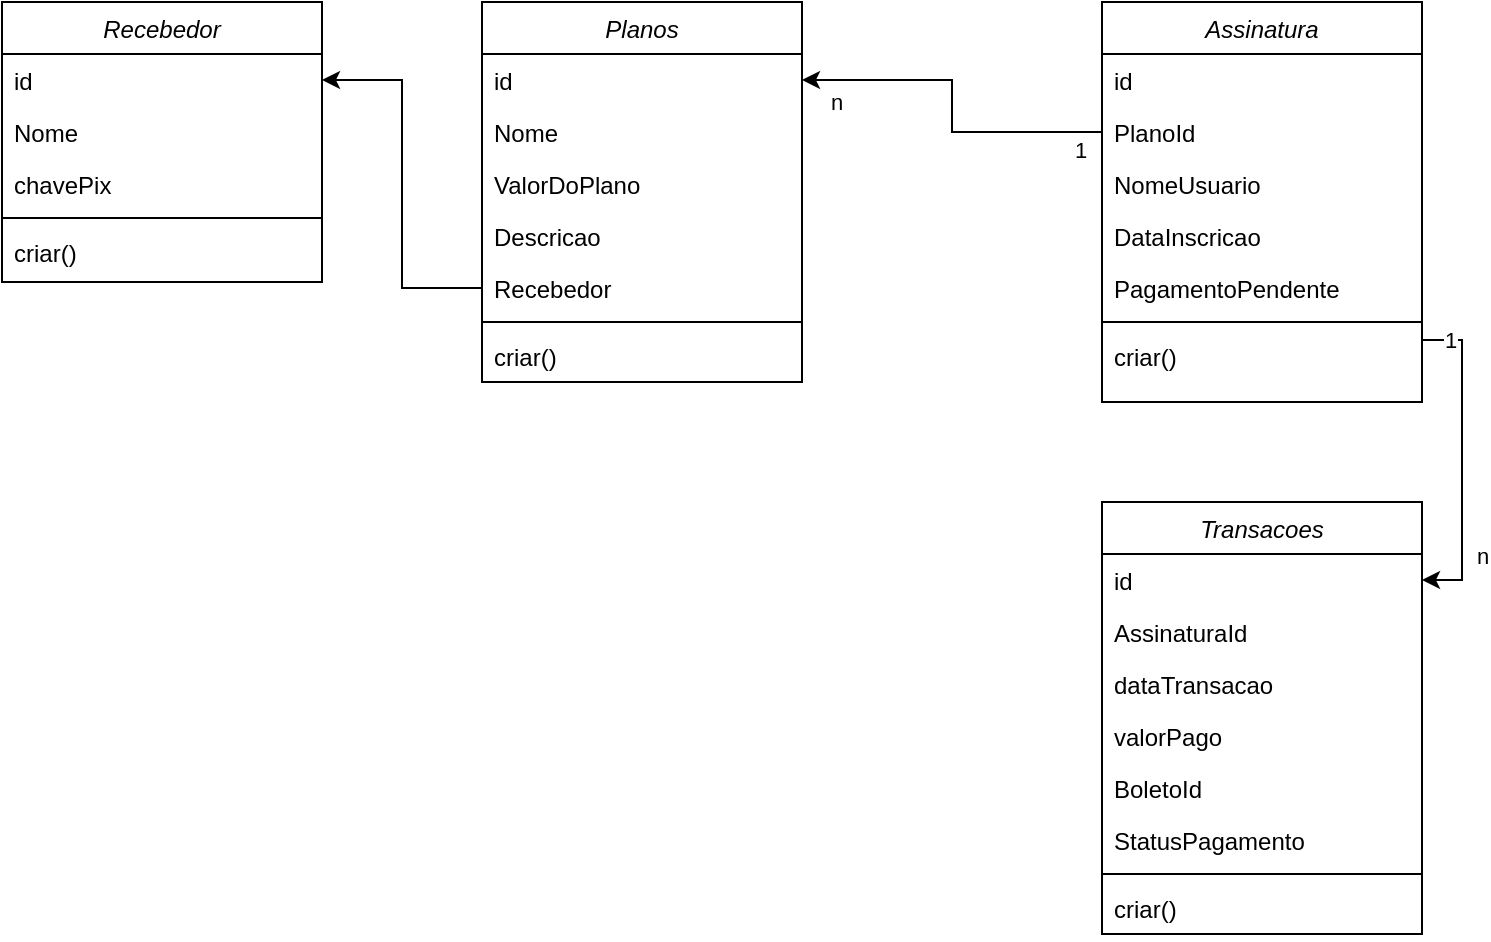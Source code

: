 <mxfile version="22.0.8" type="github">
  <diagram id="C5RBs43oDa-KdzZeNtuy" name="Page-1">
    <mxGraphModel dx="1539" dy="772" grid="1" gridSize="10" guides="1" tooltips="1" connect="1" arrows="1" fold="1" page="1" pageScale="1" pageWidth="827" pageHeight="1169" math="0" shadow="0">
      <root>
        <mxCell id="WIyWlLk6GJQsqaUBKTNV-0" />
        <mxCell id="WIyWlLk6GJQsqaUBKTNV-1" parent="WIyWlLk6GJQsqaUBKTNV-0" />
        <mxCell id="zkfFHV4jXpPFQw0GAbJ--0" value="Planos" style="swimlane;fontStyle=2;align=center;verticalAlign=top;childLayout=stackLayout;horizontal=1;startSize=26;horizontalStack=0;resizeParent=1;resizeLast=0;collapsible=1;marginBottom=0;rounded=0;shadow=0;strokeWidth=1;" parent="WIyWlLk6GJQsqaUBKTNV-1" vertex="1">
          <mxGeometry x="220" y="120" width="160" height="190" as="geometry">
            <mxRectangle x="230" y="140" width="160" height="26" as="alternateBounds" />
          </mxGeometry>
        </mxCell>
        <mxCell id="zkfFHV4jXpPFQw0GAbJ--1" value="id" style="text;align=left;verticalAlign=top;spacingLeft=4;spacingRight=4;overflow=hidden;rotatable=0;points=[[0,0.5],[1,0.5]];portConstraint=eastwest;" parent="zkfFHV4jXpPFQw0GAbJ--0" vertex="1">
          <mxGeometry y="26" width="160" height="26" as="geometry" />
        </mxCell>
        <mxCell id="zkfFHV4jXpPFQw0GAbJ--2" value="Nome" style="text;align=left;verticalAlign=top;spacingLeft=4;spacingRight=4;overflow=hidden;rotatable=0;points=[[0,0.5],[1,0.5]];portConstraint=eastwest;rounded=0;shadow=0;html=0;" parent="zkfFHV4jXpPFQw0GAbJ--0" vertex="1">
          <mxGeometry y="52" width="160" height="26" as="geometry" />
        </mxCell>
        <mxCell id="zkfFHV4jXpPFQw0GAbJ--3" value="ValorDoPlano&#xa;" style="text;align=left;verticalAlign=top;spacingLeft=4;spacingRight=4;overflow=hidden;rotatable=0;points=[[0,0.5],[1,0.5]];portConstraint=eastwest;rounded=0;shadow=0;html=0;" parent="zkfFHV4jXpPFQw0GAbJ--0" vertex="1">
          <mxGeometry y="78" width="160" height="26" as="geometry" />
        </mxCell>
        <mxCell id="NmG81F59nR5nzqXiVXaA-0" value="Descricao" style="text;align=left;verticalAlign=top;spacingLeft=4;spacingRight=4;overflow=hidden;rotatable=0;points=[[0,0.5],[1,0.5]];portConstraint=eastwest;rounded=0;shadow=0;html=0;" vertex="1" parent="zkfFHV4jXpPFQw0GAbJ--0">
          <mxGeometry y="104" width="160" height="26" as="geometry" />
        </mxCell>
        <mxCell id="NmG81F59nR5nzqXiVXaA-34" value="Recebedor" style="text;align=left;verticalAlign=top;spacingLeft=4;spacingRight=4;overflow=hidden;rotatable=0;points=[[0,0.5],[1,0.5]];portConstraint=eastwest;rounded=0;shadow=0;html=0;" vertex="1" parent="zkfFHV4jXpPFQw0GAbJ--0">
          <mxGeometry y="130" width="160" height="26" as="geometry" />
        </mxCell>
        <mxCell id="zkfFHV4jXpPFQw0GAbJ--4" value="" style="line;html=1;strokeWidth=1;align=left;verticalAlign=middle;spacingTop=-1;spacingLeft=3;spacingRight=3;rotatable=0;labelPosition=right;points=[];portConstraint=eastwest;" parent="zkfFHV4jXpPFQw0GAbJ--0" vertex="1">
          <mxGeometry y="156" width="160" height="8" as="geometry" />
        </mxCell>
        <mxCell id="zkfFHV4jXpPFQw0GAbJ--5" value="criar()" style="text;align=left;verticalAlign=top;spacingLeft=4;spacingRight=4;overflow=hidden;rotatable=0;points=[[0,0.5],[1,0.5]];portConstraint=eastwest;" parent="zkfFHV4jXpPFQw0GAbJ--0" vertex="1">
          <mxGeometry y="164" width="160" height="26" as="geometry" />
        </mxCell>
        <mxCell id="NmG81F59nR5nzqXiVXaA-2" value="Assinatura" style="swimlane;fontStyle=2;align=center;verticalAlign=top;childLayout=stackLayout;horizontal=1;startSize=26;horizontalStack=0;resizeParent=1;resizeLast=0;collapsible=1;marginBottom=0;rounded=0;shadow=0;strokeWidth=1;" vertex="1" parent="WIyWlLk6GJQsqaUBKTNV-1">
          <mxGeometry x="530" y="120" width="160" height="200" as="geometry">
            <mxRectangle x="230" y="140" width="160" height="26" as="alternateBounds" />
          </mxGeometry>
        </mxCell>
        <mxCell id="NmG81F59nR5nzqXiVXaA-3" value="id" style="text;align=left;verticalAlign=top;spacingLeft=4;spacingRight=4;overflow=hidden;rotatable=0;points=[[0,0.5],[1,0.5]];portConstraint=eastwest;" vertex="1" parent="NmG81F59nR5nzqXiVXaA-2">
          <mxGeometry y="26" width="160" height="26" as="geometry" />
        </mxCell>
        <mxCell id="NmG81F59nR5nzqXiVXaA-5" value="PlanoId" style="text;align=left;verticalAlign=top;spacingLeft=4;spacingRight=4;overflow=hidden;rotatable=0;points=[[0,0.5],[1,0.5]];portConstraint=eastwest;rounded=0;shadow=0;html=0;" vertex="1" parent="NmG81F59nR5nzqXiVXaA-2">
          <mxGeometry y="52" width="160" height="26" as="geometry" />
        </mxCell>
        <mxCell id="NmG81F59nR5nzqXiVXaA-4" value="NomeUsuario" style="text;align=left;verticalAlign=top;spacingLeft=4;spacingRight=4;overflow=hidden;rotatable=0;points=[[0,0.5],[1,0.5]];portConstraint=eastwest;rounded=0;shadow=0;html=0;" vertex="1" parent="NmG81F59nR5nzqXiVXaA-2">
          <mxGeometry y="78" width="160" height="26" as="geometry" />
        </mxCell>
        <mxCell id="NmG81F59nR5nzqXiVXaA-6" value="DataInscricao" style="text;align=left;verticalAlign=top;spacingLeft=4;spacingRight=4;overflow=hidden;rotatable=0;points=[[0,0.5],[1,0.5]];portConstraint=eastwest;rounded=0;shadow=0;html=0;" vertex="1" parent="NmG81F59nR5nzqXiVXaA-2">
          <mxGeometry y="104" width="160" height="26" as="geometry" />
        </mxCell>
        <mxCell id="NmG81F59nR5nzqXiVXaA-17" value="PagamentoPendente" style="text;align=left;verticalAlign=top;spacingLeft=4;spacingRight=4;overflow=hidden;rotatable=0;points=[[0,0.5],[1,0.5]];portConstraint=eastwest;rounded=0;shadow=0;html=0;" vertex="1" parent="NmG81F59nR5nzqXiVXaA-2">
          <mxGeometry y="130" width="160" height="26" as="geometry" />
        </mxCell>
        <mxCell id="NmG81F59nR5nzqXiVXaA-7" value="" style="line;html=1;strokeWidth=1;align=left;verticalAlign=middle;spacingTop=-1;spacingLeft=3;spacingRight=3;rotatable=0;labelPosition=right;points=[];portConstraint=eastwest;" vertex="1" parent="NmG81F59nR5nzqXiVXaA-2">
          <mxGeometry y="156" width="160" height="8" as="geometry" />
        </mxCell>
        <mxCell id="NmG81F59nR5nzqXiVXaA-8" value="criar()" style="text;align=left;verticalAlign=top;spacingLeft=4;spacingRight=4;overflow=hidden;rotatable=0;points=[[0,0.5],[1,0.5]];portConstraint=eastwest;" vertex="1" parent="NmG81F59nR5nzqXiVXaA-2">
          <mxGeometry y="164" width="160" height="26" as="geometry" />
        </mxCell>
        <mxCell id="NmG81F59nR5nzqXiVXaA-9" style="edgeStyle=orthogonalEdgeStyle;rounded=0;orthogonalLoop=1;jettySize=auto;html=1;entryX=1;entryY=0.5;entryDx=0;entryDy=0;" edge="1" parent="WIyWlLk6GJQsqaUBKTNV-1" source="NmG81F59nR5nzqXiVXaA-5" target="zkfFHV4jXpPFQw0GAbJ--1">
          <mxGeometry relative="1" as="geometry">
            <mxPoint x="390" y="159" as="targetPoint" />
          </mxGeometry>
        </mxCell>
        <mxCell id="NmG81F59nR5nzqXiVXaA-10" value="n" style="edgeLabel;html=1;align=center;verticalAlign=middle;resizable=0;points=[];" vertex="1" connectable="0" parent="NmG81F59nR5nzqXiVXaA-9">
          <mxGeometry x="0.761" y="1" relative="1" as="geometry">
            <mxPoint x="-4" y="10" as="offset" />
          </mxGeometry>
        </mxCell>
        <mxCell id="NmG81F59nR5nzqXiVXaA-11" value="1" style="edgeLabel;html=1;align=center;verticalAlign=middle;resizable=0;points=[];" vertex="1" connectable="0" parent="NmG81F59nR5nzqXiVXaA-9">
          <mxGeometry x="-0.869" y="-1" relative="1" as="geometry">
            <mxPoint y="10" as="offset" />
          </mxGeometry>
        </mxCell>
        <mxCell id="NmG81F59nR5nzqXiVXaA-21" value="Transacoes" style="swimlane;fontStyle=2;align=center;verticalAlign=top;childLayout=stackLayout;horizontal=1;startSize=26;horizontalStack=0;resizeParent=1;resizeLast=0;collapsible=1;marginBottom=0;rounded=0;shadow=0;strokeWidth=1;" vertex="1" parent="WIyWlLk6GJQsqaUBKTNV-1">
          <mxGeometry x="530" y="370" width="160" height="216" as="geometry">
            <mxRectangle x="230" y="140" width="160" height="26" as="alternateBounds" />
          </mxGeometry>
        </mxCell>
        <mxCell id="NmG81F59nR5nzqXiVXaA-22" value="id" style="text;align=left;verticalAlign=top;spacingLeft=4;spacingRight=4;overflow=hidden;rotatable=0;points=[[0,0.5],[1,0.5]];portConstraint=eastwest;" vertex="1" parent="NmG81F59nR5nzqXiVXaA-21">
          <mxGeometry y="26" width="160" height="26" as="geometry" />
        </mxCell>
        <mxCell id="NmG81F59nR5nzqXiVXaA-33" value="AssinaturaId" style="text;align=left;verticalAlign=top;spacingLeft=4;spacingRight=4;overflow=hidden;rotatable=0;points=[[0,0.5],[1,0.5]];portConstraint=eastwest;rounded=0;shadow=0;html=0;" vertex="1" parent="NmG81F59nR5nzqXiVXaA-21">
          <mxGeometry y="52" width="160" height="26" as="geometry" />
        </mxCell>
        <mxCell id="NmG81F59nR5nzqXiVXaA-23" value="dataTransacao" style="text;align=left;verticalAlign=top;spacingLeft=4;spacingRight=4;overflow=hidden;rotatable=0;points=[[0,0.5],[1,0.5]];portConstraint=eastwest;rounded=0;shadow=0;html=0;" vertex="1" parent="NmG81F59nR5nzqXiVXaA-21">
          <mxGeometry y="78" width="160" height="26" as="geometry" />
        </mxCell>
        <mxCell id="NmG81F59nR5nzqXiVXaA-24" value="valorPago" style="text;align=left;verticalAlign=top;spacingLeft=4;spacingRight=4;overflow=hidden;rotatable=0;points=[[0,0.5],[1,0.5]];portConstraint=eastwest;rounded=0;shadow=0;html=0;" vertex="1" parent="NmG81F59nR5nzqXiVXaA-21">
          <mxGeometry y="104" width="160" height="26" as="geometry" />
        </mxCell>
        <mxCell id="NmG81F59nR5nzqXiVXaA-25" value="BoletoId" style="text;align=left;verticalAlign=top;spacingLeft=4;spacingRight=4;overflow=hidden;rotatable=0;points=[[0,0.5],[1,0.5]];portConstraint=eastwest;rounded=0;shadow=0;html=0;" vertex="1" parent="NmG81F59nR5nzqXiVXaA-21">
          <mxGeometry y="130" width="160" height="26" as="geometry" />
        </mxCell>
        <mxCell id="NmG81F59nR5nzqXiVXaA-26" value="StatusPagamento" style="text;align=left;verticalAlign=top;spacingLeft=4;spacingRight=4;overflow=hidden;rotatable=0;points=[[0,0.5],[1,0.5]];portConstraint=eastwest;rounded=0;shadow=0;html=0;" vertex="1" parent="NmG81F59nR5nzqXiVXaA-21">
          <mxGeometry y="156" width="160" height="26" as="geometry" />
        </mxCell>
        <mxCell id="NmG81F59nR5nzqXiVXaA-27" value="" style="line;html=1;strokeWidth=1;align=left;verticalAlign=middle;spacingTop=-1;spacingLeft=3;spacingRight=3;rotatable=0;labelPosition=right;points=[];portConstraint=eastwest;" vertex="1" parent="NmG81F59nR5nzqXiVXaA-21">
          <mxGeometry y="182" width="160" height="8" as="geometry" />
        </mxCell>
        <mxCell id="NmG81F59nR5nzqXiVXaA-28" value="criar()&#xa;" style="text;align=left;verticalAlign=top;spacingLeft=4;spacingRight=4;overflow=hidden;rotatable=0;points=[[0,0.5],[1,0.5]];portConstraint=eastwest;" vertex="1" parent="NmG81F59nR5nzqXiVXaA-21">
          <mxGeometry y="190" width="160" height="26" as="geometry" />
        </mxCell>
        <mxCell id="NmG81F59nR5nzqXiVXaA-30" style="edgeStyle=orthogonalEdgeStyle;rounded=0;orthogonalLoop=1;jettySize=auto;html=1;exitX=1;exitY=0.5;exitDx=0;exitDy=0;" edge="1" parent="WIyWlLk6GJQsqaUBKTNV-1" source="NmG81F59nR5nzqXiVXaA-17" target="NmG81F59nR5nzqXiVXaA-22">
          <mxGeometry relative="1" as="geometry">
            <Array as="points">
              <mxPoint x="710" y="289" />
              <mxPoint x="710" y="409" />
            </Array>
          </mxGeometry>
        </mxCell>
        <mxCell id="NmG81F59nR5nzqXiVXaA-31" value="n" style="edgeLabel;html=1;align=center;verticalAlign=middle;resizable=0;points=[];" vertex="1" connectable="0" parent="NmG81F59nR5nzqXiVXaA-30">
          <mxGeometry x="0.657" y="-1" relative="1" as="geometry">
            <mxPoint x="11" as="offset" />
          </mxGeometry>
        </mxCell>
        <mxCell id="NmG81F59nR5nzqXiVXaA-32" value="1" style="edgeLabel;html=1;align=center;verticalAlign=middle;resizable=0;points=[];" vertex="1" connectable="0" parent="NmG81F59nR5nzqXiVXaA-30">
          <mxGeometry x="-0.685" relative="1" as="geometry">
            <mxPoint x="10" as="offset" />
          </mxGeometry>
        </mxCell>
        <mxCell id="NmG81F59nR5nzqXiVXaA-35" value="Recebedor" style="swimlane;fontStyle=2;align=center;verticalAlign=top;childLayout=stackLayout;horizontal=1;startSize=26;horizontalStack=0;resizeParent=1;resizeLast=0;collapsible=1;marginBottom=0;rounded=0;shadow=0;strokeWidth=1;" vertex="1" parent="WIyWlLk6GJQsqaUBKTNV-1">
          <mxGeometry x="-20" y="120" width="160" height="140" as="geometry">
            <mxRectangle x="230" y="140" width="160" height="26" as="alternateBounds" />
          </mxGeometry>
        </mxCell>
        <mxCell id="NmG81F59nR5nzqXiVXaA-36" value="id" style="text;align=left;verticalAlign=top;spacingLeft=4;spacingRight=4;overflow=hidden;rotatable=0;points=[[0,0.5],[1,0.5]];portConstraint=eastwest;" vertex="1" parent="NmG81F59nR5nzqXiVXaA-35">
          <mxGeometry y="26" width="160" height="26" as="geometry" />
        </mxCell>
        <mxCell id="NmG81F59nR5nzqXiVXaA-37" value="Nome" style="text;align=left;verticalAlign=top;spacingLeft=4;spacingRight=4;overflow=hidden;rotatable=0;points=[[0,0.5],[1,0.5]];portConstraint=eastwest;rounded=0;shadow=0;html=0;" vertex="1" parent="NmG81F59nR5nzqXiVXaA-35">
          <mxGeometry y="52" width="160" height="26" as="geometry" />
        </mxCell>
        <mxCell id="NmG81F59nR5nzqXiVXaA-38" value="chavePix" style="text;align=left;verticalAlign=top;spacingLeft=4;spacingRight=4;overflow=hidden;rotatable=0;points=[[0,0.5],[1,0.5]];portConstraint=eastwest;rounded=0;shadow=0;html=0;" vertex="1" parent="NmG81F59nR5nzqXiVXaA-35">
          <mxGeometry y="78" width="160" height="26" as="geometry" />
        </mxCell>
        <mxCell id="NmG81F59nR5nzqXiVXaA-41" value="" style="line;html=1;strokeWidth=1;align=left;verticalAlign=middle;spacingTop=-1;spacingLeft=3;spacingRight=3;rotatable=0;labelPosition=right;points=[];portConstraint=eastwest;" vertex="1" parent="NmG81F59nR5nzqXiVXaA-35">
          <mxGeometry y="104" width="160" height="8" as="geometry" />
        </mxCell>
        <mxCell id="NmG81F59nR5nzqXiVXaA-42" value="criar()" style="text;align=left;verticalAlign=top;spacingLeft=4;spacingRight=4;overflow=hidden;rotatable=0;points=[[0,0.5],[1,0.5]];portConstraint=eastwest;" vertex="1" parent="NmG81F59nR5nzqXiVXaA-35">
          <mxGeometry y="112" width="160" height="26" as="geometry" />
        </mxCell>
        <mxCell id="NmG81F59nR5nzqXiVXaA-43" style="edgeStyle=orthogonalEdgeStyle;rounded=0;orthogonalLoop=1;jettySize=auto;html=1;entryX=1;entryY=0.5;entryDx=0;entryDy=0;" edge="1" parent="WIyWlLk6GJQsqaUBKTNV-1" source="NmG81F59nR5nzqXiVXaA-34" target="NmG81F59nR5nzqXiVXaA-36">
          <mxGeometry relative="1" as="geometry" />
        </mxCell>
      </root>
    </mxGraphModel>
  </diagram>
</mxfile>
